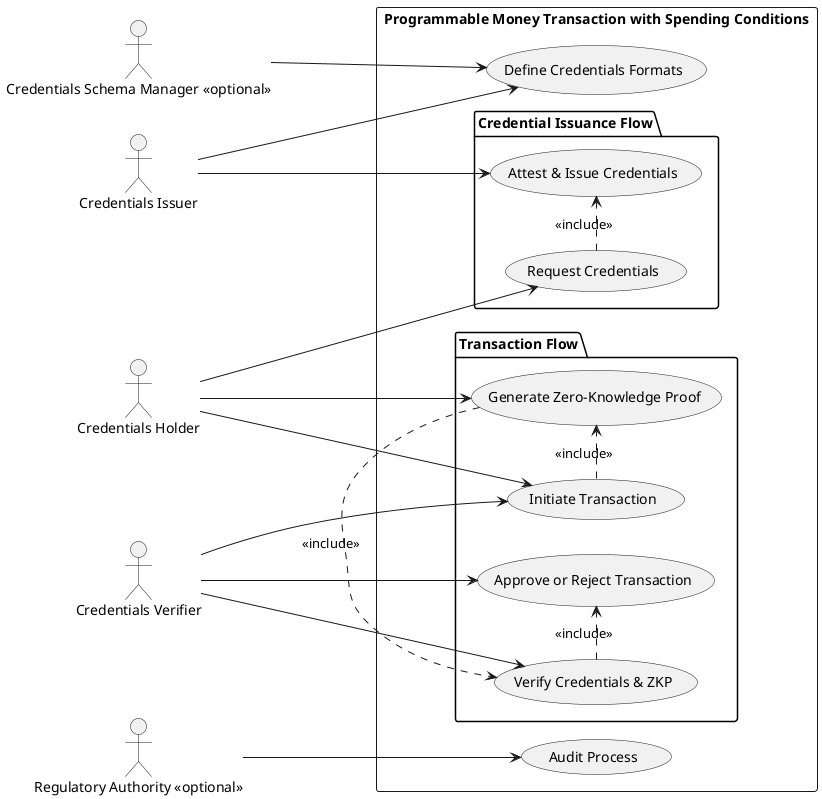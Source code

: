 @startuml
left to right direction

actor "Credentials Schema Manager <<optional>>" as Manager
actor "Credentials Issuer" as Issuer
actor "Credentials Holder" as User
actor "Credentials Verifier" as Verifier
actor "Regulatory Authority <<optional>>" as Regulator

rectangle "Programmable Money Transaction with Spending Conditions" {
  (Define Credentials Formats) as Define
  package "Credential Issuance Flow" {
  (Request Credentials) as Request
  (Attest & Issue Credentials) as AttestIssue
}

  package "Transaction Flow" {
  (Initiate Transaction) as Initiate
  (Generate Zero-Knowledge Proof) as GenerateProof
  (Verify Credentials & ZKP) as Verify
  (Approve or Reject Transaction) as Execute
}




  (Audit Process) as Audit
}

Manager --> Define
Issuer --> Define
Issuer --> AttestIssue
User --> Request
User --> Initiate
Verifier --> Initiate
User --> GenerateProof
Verifier --> Verify
Verifier --> Execute
Regulator --> Audit

' Include relationships showing workflow dependencies
Request .> AttestIssue : <<include>>
Initiate .> GenerateProof : <<include>>
GenerateProof .> Verify : <<include>>
Verify .> Execute : <<include>>

@enduml
